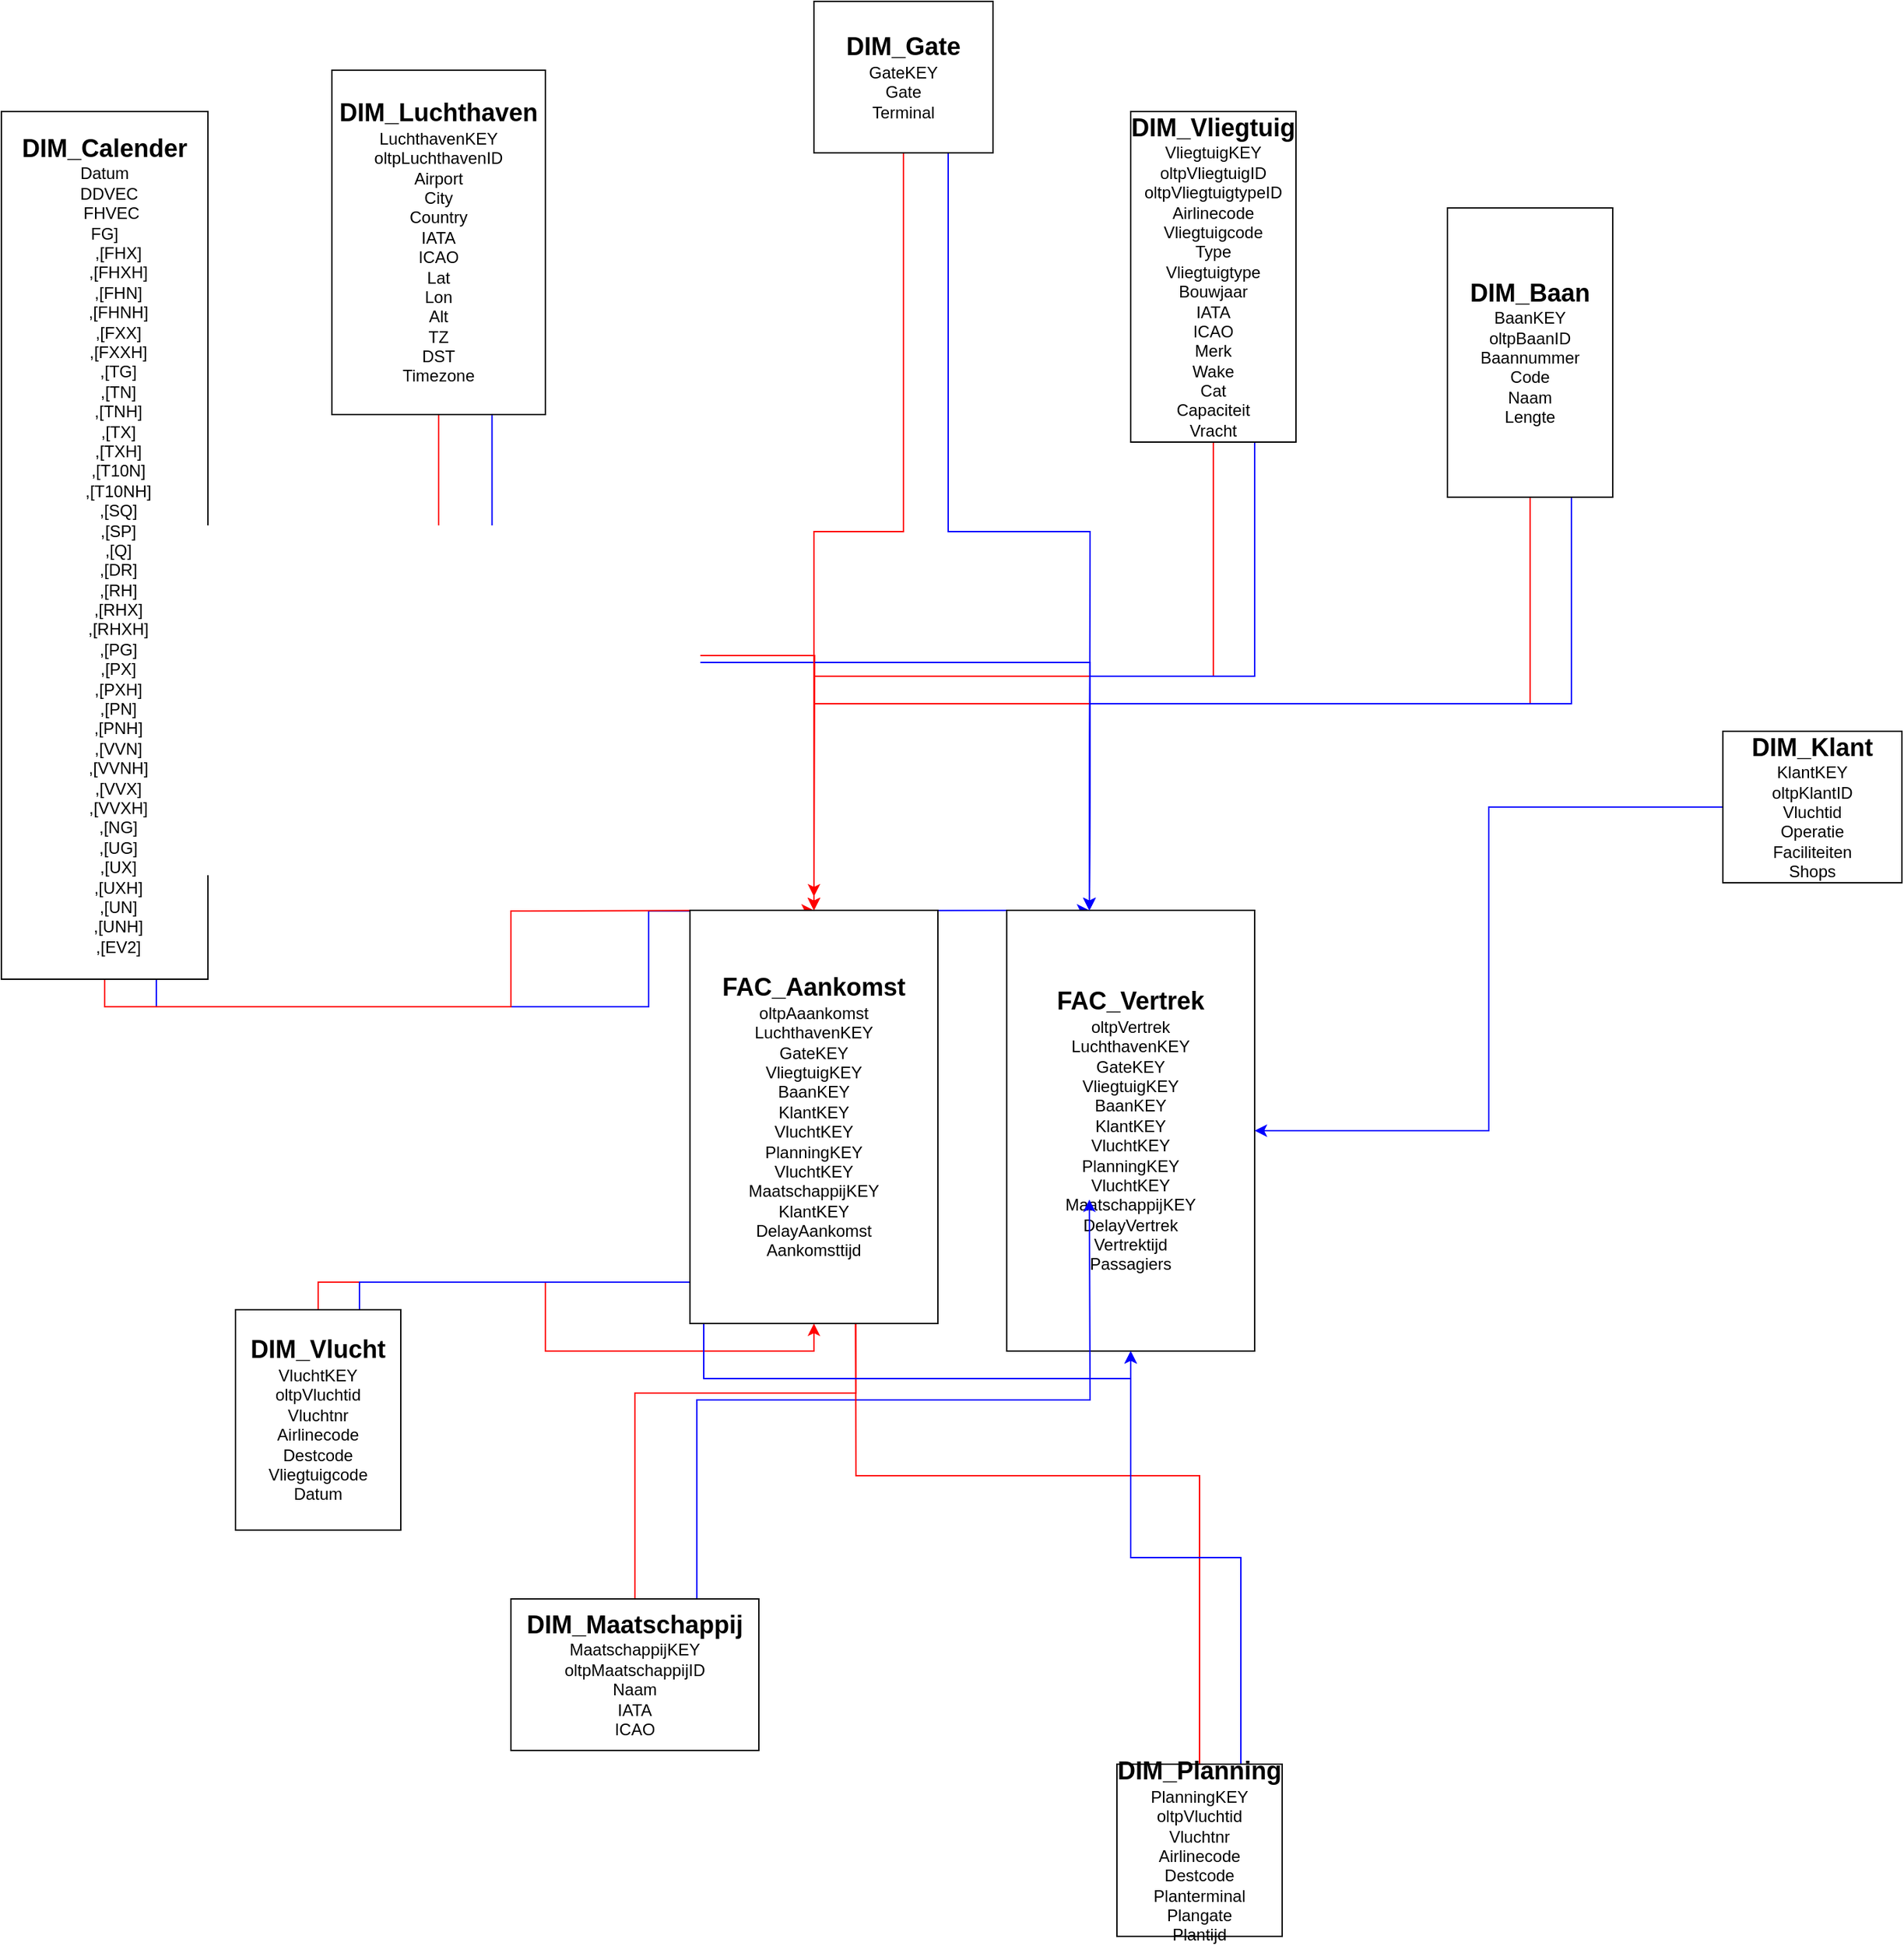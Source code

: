 <mxfile version="17.1.3" type="device"><diagram id="Ya8lNX1eGiM4Z59eCOZ7" name="Page-1"><mxGraphModel dx="1730" dy="2065" grid="1" gridSize="10" guides="1" tooltips="1" connect="1" arrows="1" fold="1" page="1" pageScale="1" pageWidth="850" pageHeight="1100" math="0" shadow="0"><root><mxCell id="0"/><mxCell id="1" parent="0"/><mxCell id="PSmk5h20zh_OoVOMmsc5-26" style="edgeStyle=orthogonalEdgeStyle;rounded=0;orthogonalLoop=1;jettySize=auto;html=1;exitX=0.75;exitY=1;exitDx=0;exitDy=0;labelBackgroundColor=#FF0000;fontSize=18;fontColor=#FF0000;strokeColor=#0000FF;" parent="1" source="PSmk5h20zh_OoVOMmsc5-2" edge="1"><mxGeometry relative="1" as="geometry"><mxPoint x="910" y="200" as="targetPoint"/></mxGeometry></mxCell><mxCell id="xx81_zSVQVrHhAb_hcaz-7" style="edgeStyle=orthogonalEdgeStyle;rounded=0;orthogonalLoop=1;jettySize=auto;html=1;exitX=0.5;exitY=1;exitDx=0;exitDy=0;strokeColor=#FF0000;" edge="1" parent="1" source="PSmk5h20zh_OoVOMmsc5-2"><mxGeometry relative="1" as="geometry"><mxPoint x="710" y="200" as="targetPoint"/></mxGeometry></mxCell><mxCell id="PSmk5h20zh_OoVOMmsc5-2" value="&lt;font style=&quot;font-size: 18px&quot;&gt;&lt;b style=&quot;font-size: 12px&quot;&gt;&lt;font style=&quot;font-size: 18px&quot;&gt;DIM&lt;/font&gt;&lt;/b&gt;&lt;b&gt;_Calender&lt;br&gt;&lt;/b&gt;&lt;div style=&quot;font-size: 12px&quot;&gt;Datum&lt;/div&gt;&lt;div style=&quot;font-size: 12px&quot;&gt;&amp;nbsp; DDVEC&lt;/div&gt;&lt;div style=&quot;font-size: 12px&quot;&gt;&amp;nbsp; &amp;nbsp;FHVEC&lt;/div&gt;&lt;div style=&quot;font-size: 12px&quot;&gt;FG]&lt;/div&gt;&lt;div style=&quot;font-size: 12px&quot;&gt;&amp;nbsp; &amp;nbsp; &amp;nbsp; ,[FHX]&lt;/div&gt;&lt;div style=&quot;font-size: 12px&quot;&gt;&amp;nbsp; &amp;nbsp; &amp;nbsp; ,[FHXH]&lt;/div&gt;&lt;div style=&quot;font-size: 12px&quot;&gt;&amp;nbsp; &amp;nbsp; &amp;nbsp; ,[FHN]&lt;/div&gt;&lt;div style=&quot;font-size: 12px&quot;&gt;&amp;nbsp; &amp;nbsp; &amp;nbsp; ,[FHNH]&lt;/div&gt;&lt;div style=&quot;font-size: 12px&quot;&gt;&amp;nbsp; &amp;nbsp; &amp;nbsp; ,[FXX]&lt;/div&gt;&lt;div style=&quot;font-size: 12px&quot;&gt;&amp;nbsp; &amp;nbsp; &amp;nbsp; ,[FXXH]&lt;/div&gt;&lt;div style=&quot;font-size: 12px&quot;&gt;&amp;nbsp; &amp;nbsp; &amp;nbsp; ,[TG]&lt;/div&gt;&lt;div style=&quot;font-size: 12px&quot;&gt;&amp;nbsp; &amp;nbsp; &amp;nbsp; ,[TN]&lt;/div&gt;&lt;div style=&quot;font-size: 12px&quot;&gt;&amp;nbsp; &amp;nbsp; &amp;nbsp; ,[TNH]&lt;/div&gt;&lt;div style=&quot;font-size: 12px&quot;&gt;&amp;nbsp; &amp;nbsp; &amp;nbsp; ,[TX]&lt;/div&gt;&lt;div style=&quot;font-size: 12px&quot;&gt;&amp;nbsp; &amp;nbsp; &amp;nbsp; ,[TXH]&lt;/div&gt;&lt;div style=&quot;font-size: 12px&quot;&gt;&amp;nbsp; &amp;nbsp; &amp;nbsp; ,[T10N]&lt;/div&gt;&lt;div style=&quot;font-size: 12px&quot;&gt;&amp;nbsp; &amp;nbsp; &amp;nbsp; ,[T10NH]&lt;/div&gt;&lt;div style=&quot;font-size: 12px&quot;&gt;&amp;nbsp; &amp;nbsp; &amp;nbsp; ,[SQ]&lt;/div&gt;&lt;div style=&quot;font-size: 12px&quot;&gt;&amp;nbsp; &amp;nbsp; &amp;nbsp; ,[SP]&lt;/div&gt;&lt;div style=&quot;font-size: 12px&quot;&gt;&amp;nbsp; &amp;nbsp; &amp;nbsp; ,[Q]&lt;/div&gt;&lt;div style=&quot;font-size: 12px&quot;&gt;&amp;nbsp; &amp;nbsp; &amp;nbsp; ,[DR]&lt;/div&gt;&lt;div style=&quot;font-size: 12px&quot;&gt;&amp;nbsp; &amp;nbsp; &amp;nbsp; ,[RH]&lt;/div&gt;&lt;div style=&quot;font-size: 12px&quot;&gt;&amp;nbsp; &amp;nbsp; &amp;nbsp; ,[RHX]&lt;/div&gt;&lt;div style=&quot;font-size: 12px&quot;&gt;&amp;nbsp; &amp;nbsp; &amp;nbsp; ,[RHXH]&lt;/div&gt;&lt;div style=&quot;font-size: 12px&quot;&gt;&amp;nbsp; &amp;nbsp; &amp;nbsp; ,[PG]&lt;/div&gt;&lt;div style=&quot;font-size: 12px&quot;&gt;&amp;nbsp; &amp;nbsp; &amp;nbsp; ,[PX]&lt;/div&gt;&lt;div style=&quot;font-size: 12px&quot;&gt;&amp;nbsp; &amp;nbsp; &amp;nbsp; ,[PXH]&lt;/div&gt;&lt;div style=&quot;font-size: 12px&quot;&gt;&amp;nbsp; &amp;nbsp; &amp;nbsp; ,[PN]&lt;/div&gt;&lt;div style=&quot;font-size: 12px&quot;&gt;&amp;nbsp; &amp;nbsp; &amp;nbsp; ,[PNH]&lt;/div&gt;&lt;div style=&quot;font-size: 12px&quot;&gt;&amp;nbsp; &amp;nbsp; &amp;nbsp; ,[VVN]&lt;/div&gt;&lt;div style=&quot;font-size: 12px&quot;&gt;&amp;nbsp; &amp;nbsp; &amp;nbsp; ,[VVNH]&lt;/div&gt;&lt;div style=&quot;font-size: 12px&quot;&gt;&amp;nbsp; &amp;nbsp; &amp;nbsp; ,[VVX]&lt;/div&gt;&lt;div style=&quot;font-size: 12px&quot;&gt;&amp;nbsp; &amp;nbsp; &amp;nbsp; ,[VVXH]&lt;/div&gt;&lt;div style=&quot;font-size: 12px&quot;&gt;&amp;nbsp; &amp;nbsp; &amp;nbsp; ,[NG]&lt;/div&gt;&lt;div style=&quot;font-size: 12px&quot;&gt;&amp;nbsp; &amp;nbsp; &amp;nbsp; ,[UG]&lt;/div&gt;&lt;div style=&quot;font-size: 12px&quot;&gt;&amp;nbsp; &amp;nbsp; &amp;nbsp; ,[UX]&lt;/div&gt;&lt;div style=&quot;font-size: 12px&quot;&gt;&amp;nbsp; &amp;nbsp; &amp;nbsp; ,[UXH]&lt;/div&gt;&lt;div style=&quot;font-size: 12px&quot;&gt;&amp;nbsp; &amp;nbsp; &amp;nbsp; ,[UN]&lt;/div&gt;&lt;div style=&quot;font-size: 12px&quot;&gt;&amp;nbsp; &amp;nbsp; &amp;nbsp; ,[UNH]&lt;/div&gt;&lt;div style=&quot;font-size: 12px&quot;&gt;&amp;nbsp; &amp;nbsp; &amp;nbsp; ,[EV2]&lt;/div&gt;&lt;/font&gt;" style="rounded=0;whiteSpace=wrap;html=1;" parent="1" vertex="1"><mxGeometry x="120" y="-380" width="150" height="630" as="geometry"/></mxCell><mxCell id="PSmk5h20zh_OoVOMmsc5-3" value="&lt;font style=&quot;font-size: 18px&quot;&gt;&lt;b&gt;FAC_Vertrek&lt;/b&gt;&lt;/font&gt;&lt;br&gt;oltpVertrek&lt;br&gt;LuchthavenKEY&lt;br&gt;GateKEY&lt;br&gt;VliegtuigKEY&lt;br&gt;BaanKEY&lt;br&gt;KlantKEY&lt;br&gt;VluchtKEY&lt;br&gt;PlanningKEY&lt;br&gt;VluchtKEY&lt;br&gt;MaatschappijKEY&lt;br&gt;DelayVertrek&lt;br&gt;Vertrektijd&lt;br&gt;Passagiers&lt;br&gt;" style="rounded=0;whiteSpace=wrap;html=1;" parent="1" vertex="1"><mxGeometry x="850" y="200" width="180" height="320" as="geometry"/></mxCell><mxCell id="PSmk5h20zh_OoVOMmsc5-19" style="edgeStyle=orthogonalEdgeStyle;rounded=0;orthogonalLoop=1;jettySize=auto;html=1;exitX=0.5;exitY=1;exitDx=0;exitDy=0;labelBackgroundColor=#FF0000;fontSize=18;fontColor=#FF0000;fillColor=#f8cecc;strokeColor=#FF0000;" parent="1" source="PSmk5h20zh_OoVOMmsc5-4" edge="1"><mxGeometry relative="1" as="geometry"><mxPoint x="710" y="190" as="targetPoint"/></mxGeometry></mxCell><mxCell id="PSmk5h20zh_OoVOMmsc5-27" style="edgeStyle=orthogonalEdgeStyle;rounded=0;orthogonalLoop=1;jettySize=auto;html=1;exitX=0.75;exitY=1;exitDx=0;exitDy=0;labelBackgroundColor=#FF0000;fontSize=18;fontColor=#FF0000;strokeColor=#0000FF;" parent="1" source="PSmk5h20zh_OoVOMmsc5-4" edge="1"><mxGeometry relative="1" as="geometry"><mxPoint x="910.0" y="200" as="targetPoint"/></mxGeometry></mxCell><mxCell id="PSmk5h20zh_OoVOMmsc5-4" value="&lt;b&gt;&lt;font style=&quot;font-size: 18px&quot;&gt;DIM_Luchthaven&lt;br&gt;&lt;/font&gt;&lt;/b&gt;LuchthavenKEY&lt;br&gt;oltpLuchthavenID&lt;br&gt;Airport&lt;br&gt;City&lt;br&gt;Country&lt;br&gt;IATA&lt;br&gt;ICAO&lt;br&gt;Lat&lt;br&gt;Lon&lt;br&gt;Alt&lt;br&gt;TZ&lt;br&gt;DST&lt;br&gt;Timezone" style="rounded=0;whiteSpace=wrap;html=1;" parent="1" vertex="1"><mxGeometry x="360" y="-410" width="155" height="250" as="geometry"/></mxCell><mxCell id="PSmk5h20zh_OoVOMmsc5-17" style="edgeStyle=orthogonalEdgeStyle;rounded=0;orthogonalLoop=1;jettySize=auto;html=1;exitX=0.5;exitY=1;exitDx=0;exitDy=0;entryX=0.5;entryY=0;entryDx=0;entryDy=0;labelBackgroundColor=#FF0000;fontSize=18;fontColor=#FF0000;fillColor=#f8cecc;strokeColor=#FF0000;" parent="1" source="PSmk5h20zh_OoVOMmsc5-5" target="PSmk5h20zh_OoVOMmsc5-12" edge="1"><mxGeometry relative="1" as="geometry"/></mxCell><mxCell id="PSmk5h20zh_OoVOMmsc5-28" style="edgeStyle=orthogonalEdgeStyle;rounded=0;orthogonalLoop=1;jettySize=auto;html=1;exitX=0.75;exitY=1;exitDx=0;exitDy=0;labelBackgroundColor=#FF0000;fontSize=18;fontColor=#FF0000;strokeColor=#0000FF;" parent="1" source="PSmk5h20zh_OoVOMmsc5-5" edge="1"><mxGeometry relative="1" as="geometry"><mxPoint x="910.0" y="200" as="targetPoint"/></mxGeometry></mxCell><mxCell id="PSmk5h20zh_OoVOMmsc5-5" value="&lt;b&gt;&lt;font style=&quot;font-size: 18px&quot;&gt;DIM&lt;/font&gt;&lt;/b&gt;&lt;b&gt;&lt;font style=&quot;font-size: 18px&quot;&gt;_Vliegtuig&lt;br&gt;&lt;/font&gt;&lt;/b&gt;VliegtuigKEY&lt;br&gt;oltpVliegtuigID&lt;br&gt;oltpVliegtuigtypeID&lt;br&gt;Airlinecode&lt;br&gt;Vliegtuigcode&lt;br&gt;Type&lt;br&gt;Vliegtuigtype&lt;br&gt;Bouwjaar&lt;br&gt;IATA&lt;br&gt;ICAO&lt;br&gt;Merk&lt;br&gt;Wake&lt;br&gt;Cat&lt;br&gt;Capaciteit&lt;br&gt;Vracht" style="rounded=0;whiteSpace=wrap;html=1;" parent="1" vertex="1"><mxGeometry x="940" y="-380" width="120" height="240" as="geometry"/></mxCell><mxCell id="PSmk5h20zh_OoVOMmsc5-18" style="edgeStyle=orthogonalEdgeStyle;rounded=0;orthogonalLoop=1;jettySize=auto;html=1;exitX=0.5;exitY=1;exitDx=0;exitDy=0;entryX=0.5;entryY=0;entryDx=0;entryDy=0;labelBackgroundColor=#FF0000;fontSize=18;fontColor=#FF0000;fillColor=#f8cecc;strokeColor=#FF0000;" parent="1" source="PSmk5h20zh_OoVOMmsc5-6" target="PSmk5h20zh_OoVOMmsc5-12" edge="1"><mxGeometry relative="1" as="geometry"/></mxCell><mxCell id="PSmk5h20zh_OoVOMmsc5-29" style="edgeStyle=orthogonalEdgeStyle;rounded=0;orthogonalLoop=1;jettySize=auto;html=1;exitX=0.75;exitY=1;exitDx=0;exitDy=0;labelBackgroundColor=#FF0000;fontSize=18;fontColor=#FF0000;strokeColor=#0000FF;" parent="1" source="PSmk5h20zh_OoVOMmsc5-6" edge="1"><mxGeometry relative="1" as="geometry"><mxPoint x="910.0" y="200" as="targetPoint"/></mxGeometry></mxCell><mxCell id="PSmk5h20zh_OoVOMmsc5-6" value="&lt;b&gt;&lt;font style=&quot;font-size: 18px&quot;&gt;DIM_Baan&lt;br&gt;&lt;/font&gt;&lt;/b&gt;BaanKEY&lt;br&gt;oltpBaanID&lt;br&gt;Baannummer&lt;br&gt;Code&lt;br&gt;Naam&lt;br&gt;Lengte" style="rounded=0;whiteSpace=wrap;html=1;" parent="1" vertex="1"><mxGeometry x="1170" y="-310" width="120" height="210" as="geometry"/></mxCell><mxCell id="PSmk5h20zh_OoVOMmsc5-21" style="edgeStyle=orthogonalEdgeStyle;rounded=0;orthogonalLoop=1;jettySize=auto;html=1;exitX=0;exitY=0.5;exitDx=0;exitDy=0;entryX=1;entryY=0.5;entryDx=0;entryDy=0;labelBackgroundColor=#FF0000;fontSize=18;fontColor=#FF0000;strokeColor=#0000FF;" parent="1" source="PSmk5h20zh_OoVOMmsc5-7" target="PSmk5h20zh_OoVOMmsc5-3" edge="1"><mxGeometry relative="1" as="geometry"/></mxCell><mxCell id="PSmk5h20zh_OoVOMmsc5-7" value="&lt;font style=&quot;font-weight: bold ; font-size: 18px&quot;&gt;DIM_Klant&lt;br&gt;&lt;/font&gt;KlantKEY&lt;br&gt;oltpKlantID&lt;br&gt;Vluchtid&lt;br&gt;Operatie&lt;br&gt;Faciliteiten&lt;br&gt;Shops" style="rounded=0;whiteSpace=wrap;html=1;" parent="1" vertex="1"><mxGeometry x="1370" y="70" width="130" height="110" as="geometry"/></mxCell><mxCell id="PSmk5h20zh_OoVOMmsc5-14" style="edgeStyle=orthogonalEdgeStyle;rounded=0;orthogonalLoop=1;jettySize=auto;html=1;exitX=0.5;exitY=0;exitDx=0;exitDy=0;labelBackgroundColor=#FF0000;fontSize=18;fontColor=#FF0000;fillColor=#f8cecc;strokeColor=#FF0000;" parent="1" source="PSmk5h20zh_OoVOMmsc5-8" edge="1"><mxGeometry relative="1" as="geometry"><mxPoint x="740" y="400" as="targetPoint"/></mxGeometry></mxCell><mxCell id="PSmk5h20zh_OoVOMmsc5-33" style="edgeStyle=orthogonalEdgeStyle;rounded=0;orthogonalLoop=1;jettySize=auto;html=1;exitX=0.75;exitY=0;exitDx=0;exitDy=0;labelBackgroundColor=#FF0000;fontSize=18;fontColor=#FF0000;strokeColor=#0000FF;" parent="1" source="PSmk5h20zh_OoVOMmsc5-8" edge="1"><mxGeometry relative="1" as="geometry"><mxPoint x="910.0" y="410" as="targetPoint"/></mxGeometry></mxCell><mxCell id="PSmk5h20zh_OoVOMmsc5-8" value="&lt;b&gt;&lt;font style=&quot;font-size: 18px&quot;&gt;DIM_Maatschappij&lt;/font&gt;&lt;/b&gt;&lt;br&gt;MaatschappijKEY&lt;br&gt;oltpMaatschappijID&lt;br&gt;Naam&lt;br&gt;IATA&lt;br&gt;ICAO" style="rounded=0;whiteSpace=wrap;html=1;" parent="1" vertex="1"><mxGeometry x="490" y="700" width="180" height="110" as="geometry"/></mxCell><mxCell id="PSmk5h20zh_OoVOMmsc5-15" style="edgeStyle=orthogonalEdgeStyle;rounded=0;orthogonalLoop=1;jettySize=auto;html=1;exitX=0.5;exitY=0;exitDx=0;exitDy=0;labelBackgroundColor=#FF0000;fontSize=18;fontColor=#FF0000;fillColor=#f8cecc;strokeColor=#FF0000;" parent="1" source="PSmk5h20zh_OoVOMmsc5-9" edge="1"><mxGeometry relative="1" as="geometry"><mxPoint x="740" y="400" as="targetPoint"/></mxGeometry></mxCell><mxCell id="PSmk5h20zh_OoVOMmsc5-31" style="edgeStyle=orthogonalEdgeStyle;rounded=0;orthogonalLoop=1;jettySize=auto;html=1;exitX=0.75;exitY=0;exitDx=0;exitDy=0;entryX=0.5;entryY=1;entryDx=0;entryDy=0;labelBackgroundColor=#FF0000;fontSize=18;fontColor=#FF0000;strokeColor=#0000FF;" parent="1" source="PSmk5h20zh_OoVOMmsc5-9" target="PSmk5h20zh_OoVOMmsc5-3" edge="1"><mxGeometry relative="1" as="geometry"/></mxCell><mxCell id="PSmk5h20zh_OoVOMmsc5-9" value="&lt;font style=&quot;font-size: 18px&quot;&gt;&lt;b&gt;DIM_Planning&lt;/b&gt;&lt;/font&gt;&lt;br&gt;PlanningKEY&lt;br&gt;oltpVluchtid&lt;br&gt;Vluchtnr&lt;br&gt;Airlinecode&lt;br&gt;Destcode&lt;br&gt;Planterminal&lt;br&gt;Plangate&lt;br&gt;Plantijd" style="rounded=0;whiteSpace=wrap;html=1;" parent="1" vertex="1"><mxGeometry x="930" y="820" width="120" height="125" as="geometry"/></mxCell><mxCell id="PSmk5h20zh_OoVOMmsc5-13" style="edgeStyle=orthogonalEdgeStyle;rounded=0;orthogonalLoop=1;jettySize=auto;html=1;exitX=0.5;exitY=0;exitDx=0;exitDy=0;entryX=0.5;entryY=1;entryDx=0;entryDy=0;fontSize=18;fontColor=#FF0000;labelBackgroundColor=#FF0000;fillColor=#f8cecc;strokeColor=#FF0000;" parent="1" source="PSmk5h20zh_OoVOMmsc5-10" target="PSmk5h20zh_OoVOMmsc5-12" edge="1"><mxGeometry relative="1" as="geometry"/></mxCell><mxCell id="PSmk5h20zh_OoVOMmsc5-30" style="edgeStyle=orthogonalEdgeStyle;rounded=0;orthogonalLoop=1;jettySize=auto;html=1;exitX=0.75;exitY=0;exitDx=0;exitDy=0;entryX=0.5;entryY=1;entryDx=0;entryDy=0;labelBackgroundColor=#FF0000;fontSize=18;fontColor=#FF0000;strokeColor=#0000FF;" parent="1" source="PSmk5h20zh_OoVOMmsc5-10" target="PSmk5h20zh_OoVOMmsc5-3" edge="1"><mxGeometry relative="1" as="geometry"/></mxCell><mxCell id="PSmk5h20zh_OoVOMmsc5-10" value="&lt;font style=&quot;font-size: 18px&quot;&gt;&lt;b&gt;DIM_Vlucht&lt;br&gt;&lt;/b&gt;&lt;/font&gt;VluchtKEY&lt;br&gt;oltpVluchtid&lt;br&gt;Vluchtnr&lt;br&gt;Airlinecode&lt;br&gt;Destcode&lt;br&gt;Vliegtuigcode&lt;br&gt;Datum" style="rounded=0;whiteSpace=wrap;html=1;" parent="1" vertex="1"><mxGeometry x="290" y="490" width="120" height="160" as="geometry"/></mxCell><mxCell id="PSmk5h20zh_OoVOMmsc5-12" value="&lt;b&gt;&lt;font style=&quot;font-size: 18px&quot;&gt;FAC_Aankomst&lt;/font&gt;&lt;/b&gt;&lt;br style=&quot;font-size: 18px&quot;&gt;oltpAaankomst&lt;br&gt;LuchthavenKEY&lt;br&gt;GateKEY&lt;br&gt;VliegtuigKEY&lt;br&gt;BaanKEY&lt;br&gt;KlantKEY&lt;br&gt;VluchtKEY&lt;br&gt;PlanningKEY&lt;br&gt;VluchtKEY&lt;br&gt;MaatschappijKEY&lt;br&gt;KlantKEY&lt;br&gt;DelayAankomst&lt;br&gt;Aankomsttijd" style="rounded=0;whiteSpace=wrap;html=1;" parent="1" vertex="1"><mxGeometry x="620" y="200" width="180" height="300" as="geometry"/></mxCell><mxCell id="xx81_zSVQVrHhAb_hcaz-5" style="edgeStyle=orthogonalEdgeStyle;rounded=0;orthogonalLoop=1;jettySize=auto;html=1;exitX=0.5;exitY=1;exitDx=0;exitDy=0;entryX=0.5;entryY=0;entryDx=0;entryDy=0;strokeColor=#FF0000;" edge="1" parent="1" source="xx81_zSVQVrHhAb_hcaz-1" target="PSmk5h20zh_OoVOMmsc5-12"><mxGeometry relative="1" as="geometry"/></mxCell><mxCell id="xx81_zSVQVrHhAb_hcaz-6" style="edgeStyle=orthogonalEdgeStyle;rounded=0;orthogonalLoop=1;jettySize=auto;html=1;exitX=0.75;exitY=1;exitDx=0;exitDy=0;strokeColor=#0000FF;" edge="1" parent="1" source="xx81_zSVQVrHhAb_hcaz-1"><mxGeometry relative="1" as="geometry"><mxPoint x="910" y="200" as="targetPoint"/></mxGeometry></mxCell><mxCell id="xx81_zSVQVrHhAb_hcaz-1" value="&lt;font style=&quot;font-weight: bold ; font-size: 18px&quot;&gt;DIM_Gate&lt;br&gt;&lt;/font&gt;GateKEY&lt;br&gt;Gate&lt;br&gt;Terminal" style="rounded=0;whiteSpace=wrap;html=1;" vertex="1" parent="1"><mxGeometry x="710" y="-460" width="130" height="110" as="geometry"/></mxCell></root></mxGraphModel></diagram></mxfile>